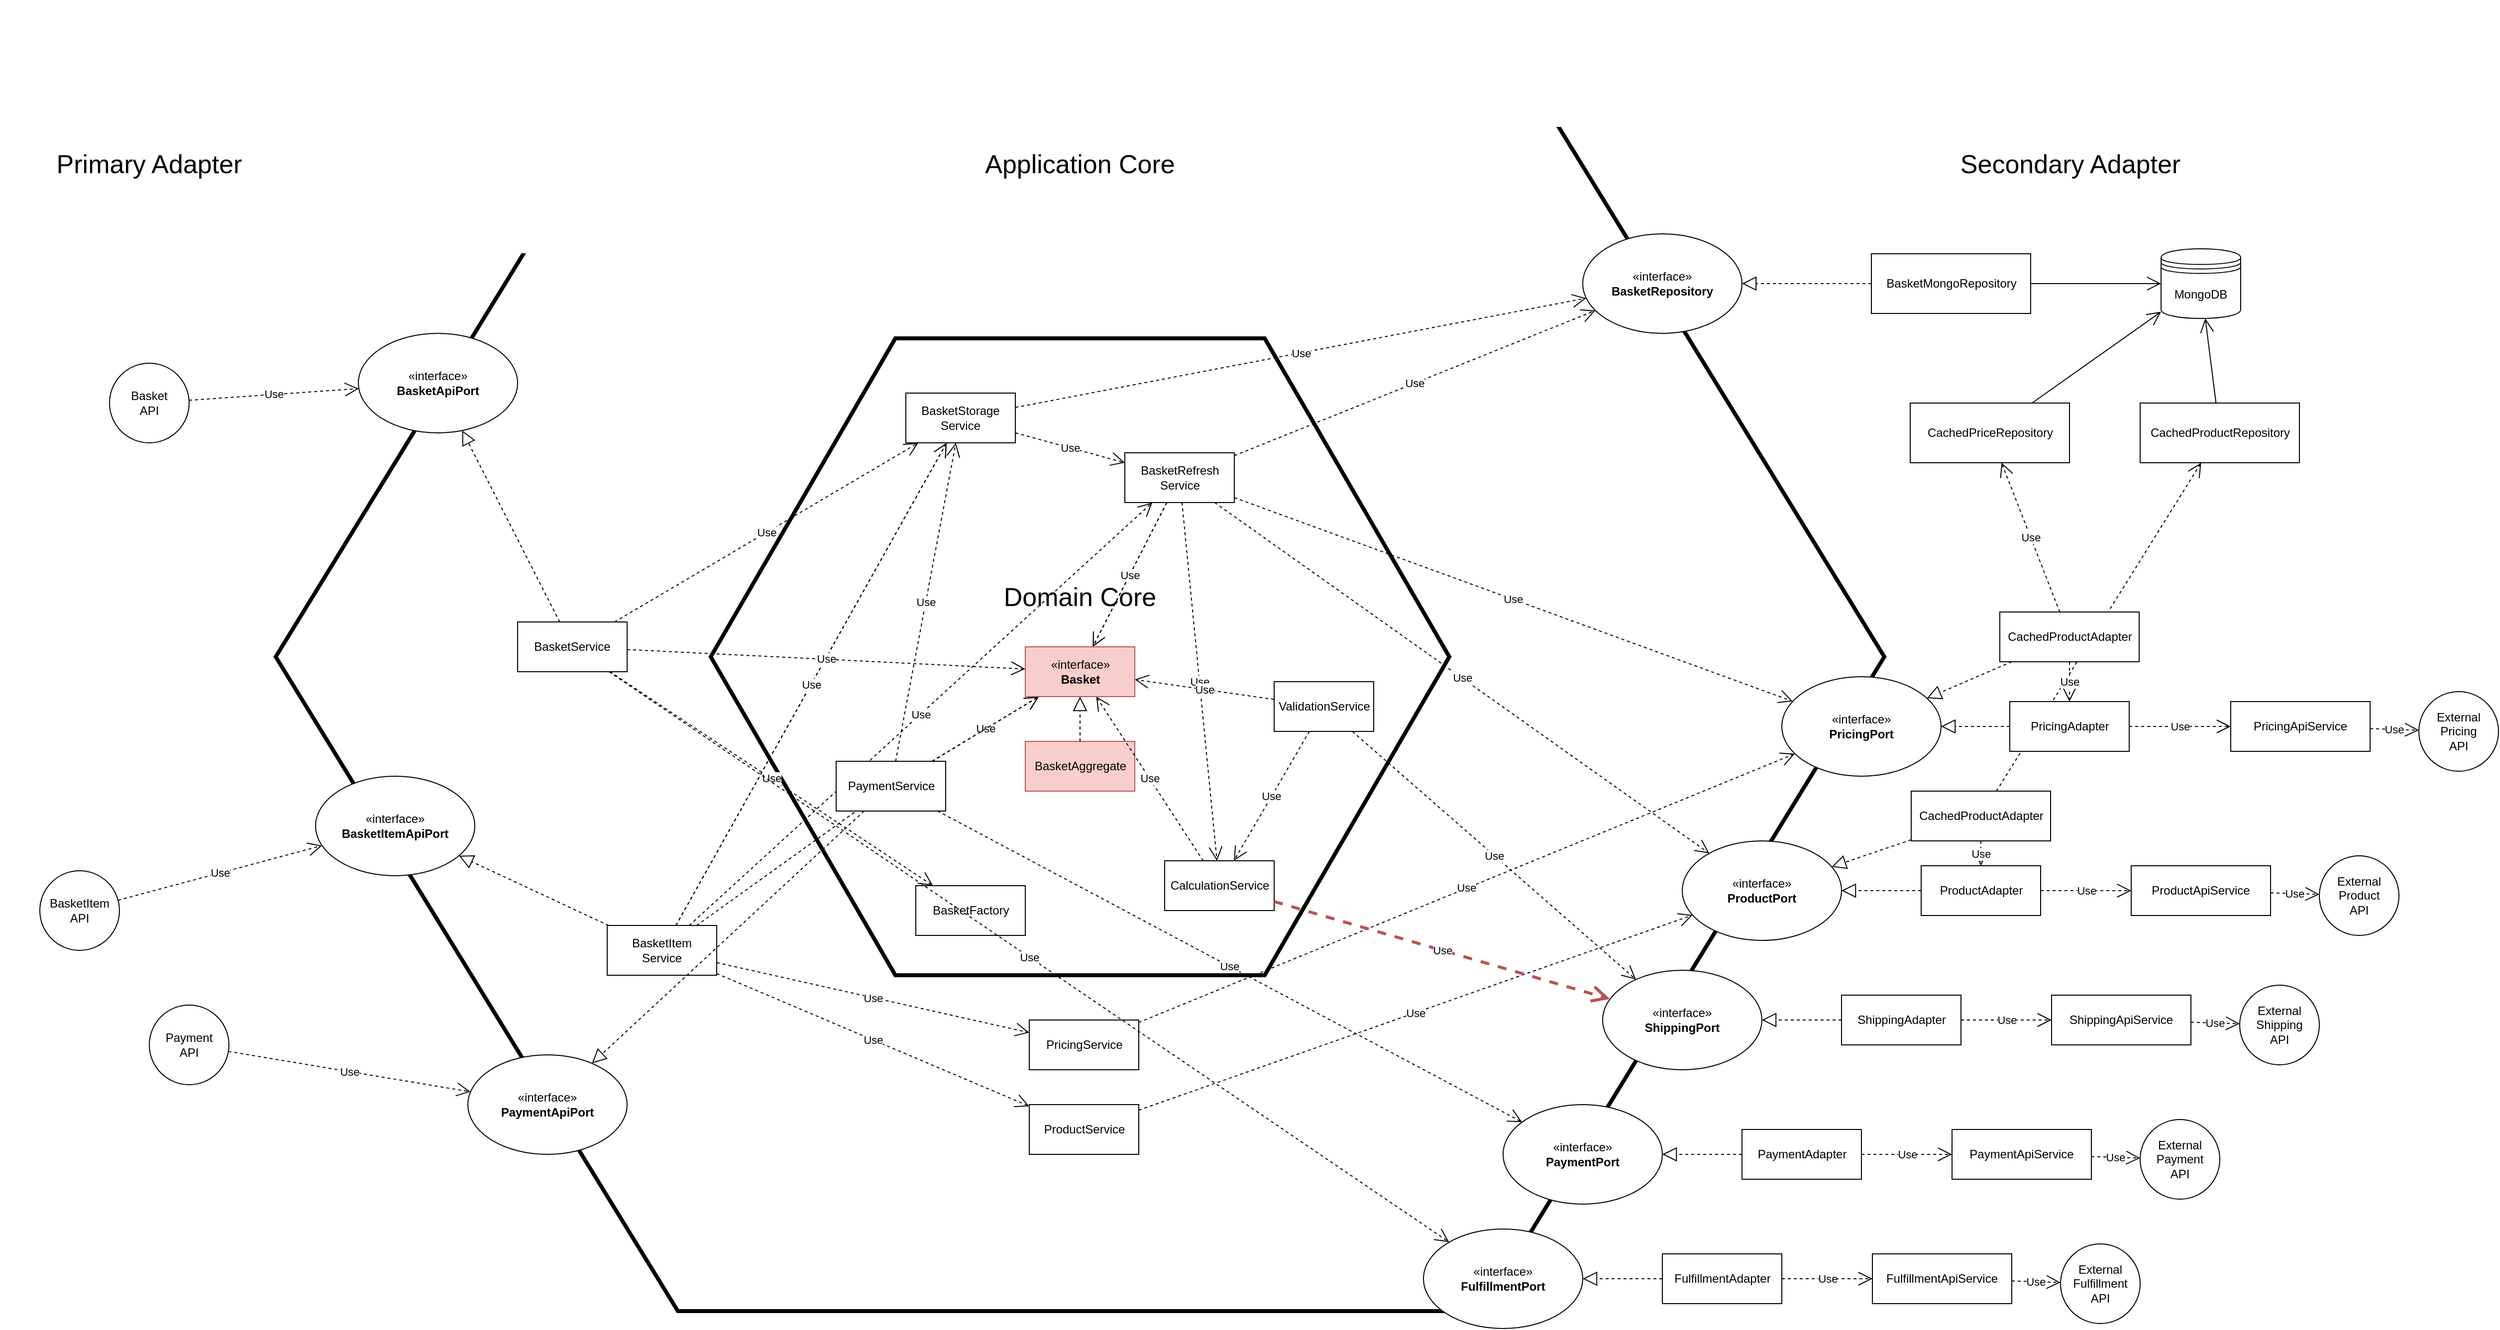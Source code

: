 <mxfile version="16.5.1" type="device"><diagram id="usXzf19V_OH0FbGKskAf" name="Seite-1"><mxGraphModel dx="3271" dy="3619" grid="1" gridSize="10" guides="1" tooltips="1" connect="1" arrows="1" fold="1" page="1" pageScale="1" pageWidth="827" pageHeight="1169" math="0" shadow="0"><root><mxCell id="0"/><mxCell id="1" parent="0"/><mxCell id="3nK-NF_qIXrJHKqK9hWb-10" value="" style="shape=hexagon;strokeWidth=4;html=1;fillColor=none;shadow=0;fontSize=10;align=center;fontStyle=0;whiteSpace=wrap;spacing=10;rounded=0;" parent="1" vertex="1"><mxGeometry x="-453" y="-422.5" width="1616" height="1315" as="geometry"/></mxCell><mxCell id="3nK-NF_qIXrJHKqK9hWb-6" value="" style="shape=hexagon;strokeWidth=4;html=1;fillColor=none;shadow=0;fontSize=10;align=center;fontStyle=0;whiteSpace=wrap;spacing=10;rounded=0;" parent="1" vertex="1"><mxGeometry x="-16" y="-85" width="742" height="640" as="geometry"/></mxCell><mxCell id="3nK-NF_qIXrJHKqK9hWb-1" value="BasketAggregate" style="html=1;fillColor=#f8cecc;strokeColor=#b85450;" parent="1" vertex="1"><mxGeometry x="300" y="320" width="110" height="50" as="geometry"/></mxCell><mxCell id="3nK-NF_qIXrJHKqK9hWb-12" value="" style="endArrow=block;dashed=1;endFill=0;endSize=12;html=1;rounded=0;" parent="1" source="3nK-NF_qIXrJHKqK9hWb-1" target="3nK-NF_qIXrJHKqK9hWb-11" edge="1"><mxGeometry width="160" relative="1" as="geometry"><mxPoint x="360" y="230" as="sourcePoint"/><mxPoint x="355" as="targetPoint"/></mxGeometry></mxCell><mxCell id="3nK-NF_qIXrJHKqK9hWb-20" value="ProductService" style="html=1;strokeWidth=1;" parent="1" vertex="1"><mxGeometry x="304" y="685" width="110" height="50" as="geometry"/></mxCell><mxCell id="3nK-NF_qIXrJHKqK9hWb-43" value="Payment&lt;br&gt;API" style="ellipse;whiteSpace=wrap;html=1;aspect=fixed;strokeColor=#000000;strokeWidth=1;" parent="1" vertex="1"><mxGeometry x="-580" y="585" width="80" height="80" as="geometry"/></mxCell><mxCell id="3nK-NF_qIXrJHKqK9hWb-44" value="Basket&lt;br&gt;API" style="ellipse;whiteSpace=wrap;html=1;aspect=fixed;strokeColor=#000000;strokeWidth=1;" parent="1" vertex="1"><mxGeometry x="-620" y="-60" width="80" height="80" as="geometry"/></mxCell><mxCell id="3nK-NF_qIXrJHKqK9hWb-49" value="Application Core" style="text;html=1;strokeColor=none;fillColor=none;align=center;verticalAlign=middle;whiteSpace=wrap;rounded=0;fontSize=26;" parent="1" vertex="1"><mxGeometry x="205" y="-310" width="300" height="100" as="geometry"/></mxCell><mxCell id="3nK-NF_qIXrJHKqK9hWb-50" value="Domain Core" style="text;html=1;strokeColor=none;fillColor=none;align=center;verticalAlign=middle;whiteSpace=wrap;rounded=0;fontSize=26;" parent="1" vertex="1"><mxGeometry x="205" y="125" width="300" height="100" as="geometry"/></mxCell><mxCell id="3nK-NF_qIXrJHKqK9hWb-51" value="Primary Adapter" style="text;html=1;strokeColor=none;fillColor=none;align=center;verticalAlign=middle;whiteSpace=wrap;rounded=0;fontSize=26;" parent="1" vertex="1"><mxGeometry x="-730" y="-310" width="300" height="100" as="geometry"/></mxCell><mxCell id="3nK-NF_qIXrJHKqK9hWb-52" value="Secondary Adapter" style="text;html=1;strokeColor=none;fillColor=none;align=center;verticalAlign=middle;whiteSpace=wrap;rounded=0;fontSize=26;" parent="1" vertex="1"><mxGeometry x="1200" y="-310" width="300" height="100" as="geometry"/></mxCell><mxCell id="rLZ3D6SQLUwAoGBGPst--1" value="BasketService" style="rounded=0;whiteSpace=wrap;html=1;" parent="1" vertex="1"><mxGeometry x="-210" y="200" width="110" height="50" as="geometry"/></mxCell><mxCell id="rLZ3D6SQLUwAoGBGPst--5" value="Use" style="endArrow=open;endSize=12;dashed=1;html=1;rounded=0;" parent="1" source="3nK-NF_qIXrJHKqK9hWb-20" target="3nK-NF_qIXrJHKqK9hWb-29" edge="1"><mxGeometry width="160" relative="1" as="geometry"><mxPoint x="420" y="1000" as="sourcePoint"/><mxPoint x="580" y="1000" as="targetPoint"/></mxGeometry></mxCell><mxCell id="rLZ3D6SQLUwAoGBGPst--6" value="BasketStorage&lt;br&gt;Service" style="rounded=0;whiteSpace=wrap;html=1;" parent="1" vertex="1"><mxGeometry x="180" y="-30" width="110" height="50" as="geometry"/></mxCell><mxCell id="rLZ3D6SQLUwAoGBGPst--7" value="Use" style="endArrow=open;endSize=12;dashed=1;html=1;rounded=0;" parent="1" source="rLZ3D6SQLUwAoGBGPst--2" target="rLZ3D6SQLUwAoGBGPst--6" edge="1"><mxGeometry width="160" relative="1" as="geometry"><mxPoint x="40" y="550" as="sourcePoint"/><mxPoint x="200" y="550" as="targetPoint"/></mxGeometry></mxCell><mxCell id="rLZ3D6SQLUwAoGBGPst--8" value="Use" style="endArrow=open;endSize=12;dashed=1;html=1;rounded=0;" parent="1" source="rLZ3D6SQLUwAoGBGPst--2" target="3nK-NF_qIXrJHKqK9hWb-20" edge="1"><mxGeometry width="160" relative="1" as="geometry"><mxPoint x="60" y="670" as="sourcePoint"/><mxPoint x="220" y="670" as="targetPoint"/></mxGeometry></mxCell><mxCell id="rLZ3D6SQLUwAoGBGPst--9" value="PricingService" style="html=1;" parent="1" vertex="1"><mxGeometry x="304" y="600" width="110" height="50" as="geometry"/></mxCell><mxCell id="rLZ3D6SQLUwAoGBGPst--11" value="Use" style="endArrow=open;endSize=12;dashed=1;html=1;rounded=0;" parent="1" source="rLZ3D6SQLUwAoGBGPst--2" target="rLZ3D6SQLUwAoGBGPst--9" edge="1"><mxGeometry width="160" relative="1" as="geometry"><mxPoint x="-100" y="680" as="sourcePoint"/><mxPoint x="60" y="680" as="targetPoint"/></mxGeometry></mxCell><mxCell id="rLZ3D6SQLUwAoGBGPst--21" value="" style="group" parent="1" vertex="1" connectable="0"><mxGeometry x="860" y="-190" width="661" height="100" as="geometry"/></mxCell><mxCell id="3nK-NF_qIXrJHKqK9hWb-13" value="«interface»&lt;br&gt;&lt;b&gt;BasketRepository&lt;/b&gt;" style="ellipse;whiteSpace=wrap;html=1;strokeColor=#000000;strokeWidth=1;rotation=0;" parent="rLZ3D6SQLUwAoGBGPst--21" vertex="1"><mxGeometry width="160" height="100" as="geometry"/></mxCell><mxCell id="3nK-NF_qIXrJHKqK9hWb-14" value="BasketMongoRepository" style="html=1;strokeColor=#000000;strokeWidth=1;" parent="rLZ3D6SQLUwAoGBGPst--21" vertex="1"><mxGeometry x="290" y="20" width="160" height="60" as="geometry"/></mxCell><mxCell id="3nK-NF_qIXrJHKqK9hWb-15" value="MongoDB" style="shape=datastore;whiteSpace=wrap;html=1;strokeColor=#000000;strokeWidth=1;" parent="rLZ3D6SQLUwAoGBGPst--21" vertex="1"><mxGeometry x="581" y="15" width="80" height="70" as="geometry"/></mxCell><mxCell id="3nK-NF_qIXrJHKqK9hWb-16" value="" style="endArrow=open;endFill=1;endSize=12;html=1;rounded=0;entryX=0;entryY=0.5;entryDx=0;entryDy=0;exitX=1;exitY=0.5;exitDx=0;exitDy=0;" parent="rLZ3D6SQLUwAoGBGPst--21" source="3nK-NF_qIXrJHKqK9hWb-14" target="3nK-NF_qIXrJHKqK9hWb-15" edge="1"><mxGeometry width="160" relative="1" as="geometry"><mxPoint x="651" y="-95" as="sourcePoint"/><mxPoint x="811" y="-95" as="targetPoint"/></mxGeometry></mxCell><mxCell id="3nK-NF_qIXrJHKqK9hWb-17" value="" style="endArrow=block;dashed=1;endFill=0;endSize=12;html=1;rounded=0;entryX=1;entryY=0.5;entryDx=0;entryDy=0;exitX=0;exitY=0.5;exitDx=0;exitDy=0;" parent="rLZ3D6SQLUwAoGBGPst--21" source="3nK-NF_qIXrJHKqK9hWb-14" target="3nK-NF_qIXrJHKqK9hWb-13" edge="1"><mxGeometry width="160" relative="1" as="geometry"><mxPoint x="120" y="260" as="sourcePoint"/><mxPoint x="280" y="260" as="targetPoint"/></mxGeometry></mxCell><mxCell id="rLZ3D6SQLUwAoGBGPst--22" value="Use" style="endArrow=open;endSize=12;dashed=1;html=1;rounded=0;" parent="1" source="rLZ3D6SQLUwAoGBGPst--9" target="rLZ3D6SQLUwAoGBGPst--12" edge="1"><mxGeometry width="160" relative="1" as="geometry"><mxPoint x="30" y="920" as="sourcePoint"/><mxPoint x="190" y="920" as="targetPoint"/></mxGeometry></mxCell><mxCell id="rLZ3D6SQLUwAoGBGPst--29" value="Use" style="endArrow=open;endSize=12;dashed=1;html=1;rounded=0;" parent="1" source="rLZ3D6SQLUwAoGBGPst--6" target="3nK-NF_qIXrJHKqK9hWb-13" edge="1"><mxGeometry width="160" relative="1" as="geometry"><mxPoint x="190" y="170" as="sourcePoint"/><mxPoint x="350" y="170" as="targetPoint"/></mxGeometry></mxCell><mxCell id="rLZ3D6SQLUwAoGBGPst--31" value="Use" style="endArrow=open;endSize=12;dashed=1;html=1;rounded=0;" parent="1" source="rLZ3D6SQLUwAoGBGPst--2" target="rLZ3D6SQLUwAoGBGPst--59" edge="1"><mxGeometry width="160" relative="1" as="geometry"><mxPoint x="40" y="520" as="sourcePoint"/><mxPoint x="200" y="520" as="targetPoint"/></mxGeometry></mxCell><mxCell id="rLZ3D6SQLUwAoGBGPst--32" value="Use" style="endArrow=open;endSize=12;dashed=1;html=1;rounded=0;startArrow=none;" parent="1" source="rLZ3D6SQLUwAoGBGPst--78" target="3nK-NF_qIXrJHKqK9hWb-11" edge="1"><mxGeometry width="160" relative="1" as="geometry"><mxPoint x="20" y="520" as="sourcePoint"/><mxPoint x="180" y="520" as="targetPoint"/></mxGeometry></mxCell><mxCell id="rLZ3D6SQLUwAoGBGPst--33" value="BasketFactory" style="html=1;" parent="1" vertex="1"><mxGeometry x="190" y="465" width="110" height="50" as="geometry"/></mxCell><mxCell id="rLZ3D6SQLUwAoGBGPst--34" value="Use" style="endArrow=open;endSize=12;dashed=1;html=1;rounded=0;" parent="1" source="rLZ3D6SQLUwAoGBGPst--1" target="rLZ3D6SQLUwAoGBGPst--33" edge="1"><mxGeometry width="160" relative="1" as="geometry"><mxPoint x="-170" y="690" as="sourcePoint"/><mxPoint x="-10" y="690" as="targetPoint"/></mxGeometry></mxCell><mxCell id="rLZ3D6SQLUwAoGBGPst--35" value="Use" style="endArrow=open;endSize=12;dashed=1;html=1;rounded=0;startArrow=none;" parent="1" source="rLZ3D6SQLUwAoGBGPst--2" target="rLZ3D6SQLUwAoGBGPst--6" edge="1"><mxGeometry width="160" relative="1" as="geometry"><mxPoint x="-170" y="650" as="sourcePoint"/><mxPoint x="-10" y="650" as="targetPoint"/></mxGeometry></mxCell><mxCell id="rLZ3D6SQLUwAoGBGPst--36" value="" style="group" parent="1" vertex="1" connectable="0"><mxGeometry x="700" y="810" width="720" height="100" as="geometry"/></mxCell><mxCell id="rLZ3D6SQLUwAoGBGPst--37" value="«interface»&lt;br&gt;&lt;b&gt;FulfillmentPort&lt;br&gt;&lt;/b&gt;" style="ellipse;whiteSpace=wrap;html=1;strokeColor=#000000;strokeWidth=1;rotation=0;" parent="rLZ3D6SQLUwAoGBGPst--36" vertex="1"><mxGeometry width="160" height="100" as="geometry"/></mxCell><mxCell id="rLZ3D6SQLUwAoGBGPst--38" value="FulfillmentAdapter" style="html=1;strokeColor=#000000;strokeWidth=1;" parent="rLZ3D6SQLUwAoGBGPst--36" vertex="1"><mxGeometry x="240" y="25" width="120" height="50" as="geometry"/></mxCell><mxCell id="rLZ3D6SQLUwAoGBGPst--39" value="" style="endArrow=block;dashed=1;endFill=0;endSize=12;html=1;rounded=0;" parent="rLZ3D6SQLUwAoGBGPst--36" source="rLZ3D6SQLUwAoGBGPst--38" target="rLZ3D6SQLUwAoGBGPst--37" edge="1"><mxGeometry width="160" relative="1" as="geometry"><mxPoint x="461" y="-150" as="sourcePoint"/><mxPoint x="290" y="-150" as="targetPoint"/></mxGeometry></mxCell><mxCell id="rLZ3D6SQLUwAoGBGPst--40" value="External&lt;br&gt;Fulfillment&lt;br&gt;API" style="ellipse;whiteSpace=wrap;html=1;aspect=fixed;strokeColor=#000000;strokeWidth=1;" parent="rLZ3D6SQLUwAoGBGPst--36" vertex="1"><mxGeometry x="640" y="15" width="80" height="80" as="geometry"/></mxCell><mxCell id="rLZ3D6SQLUwAoGBGPst--41" value="Use" style="endArrow=open;endSize=12;dashed=1;html=1;rounded=0;" parent="rLZ3D6SQLUwAoGBGPst--36" source="rLZ3D6SQLUwAoGBGPst--38" target="rLZ3D6SQLUwAoGBGPst--42" edge="1"><mxGeometry width="160" relative="1" as="geometry"><mxPoint x="500" y="140" as="sourcePoint"/><mxPoint x="660" y="140" as="targetPoint"/></mxGeometry></mxCell><mxCell id="rLZ3D6SQLUwAoGBGPst--42" value="FulfillmentApiService" style="rounded=0;whiteSpace=wrap;html=1;" parent="rLZ3D6SQLUwAoGBGPst--36" vertex="1"><mxGeometry x="451" y="25" width="140" height="50" as="geometry"/></mxCell><mxCell id="rLZ3D6SQLUwAoGBGPst--43" value="Use" style="endArrow=open;endSize=12;dashed=1;html=1;rounded=0;" parent="rLZ3D6SQLUwAoGBGPst--36" source="rLZ3D6SQLUwAoGBGPst--42" target="rLZ3D6SQLUwAoGBGPst--40" edge="1"><mxGeometry width="160" relative="1" as="geometry"><mxPoint x="320" y="290" as="sourcePoint"/><mxPoint x="480" y="290" as="targetPoint"/></mxGeometry></mxCell><mxCell id="rLZ3D6SQLUwAoGBGPst--47" value="" style="group" parent="1" vertex="1" connectable="0"><mxGeometry x="960" y="355" width="720" height="190" as="geometry"/></mxCell><mxCell id="rLZ3D6SQLUwAoGBGPst--20" value="" style="group" parent="rLZ3D6SQLUwAoGBGPst--47" vertex="1" connectable="0"><mxGeometry y="65" width="720" height="100" as="geometry"/></mxCell><mxCell id="3nK-NF_qIXrJHKqK9hWb-29" value="«interface»&lt;br&gt;&lt;b&gt;ProductPort&lt;br&gt;&lt;/b&gt;" style="ellipse;whiteSpace=wrap;html=1;strokeColor=#000000;strokeWidth=1;rotation=0;" parent="rLZ3D6SQLUwAoGBGPst--20" vertex="1"><mxGeometry width="160" height="100" as="geometry"/></mxCell><mxCell id="3nK-NF_qIXrJHKqK9hWb-31" value="ProductAdapter" style="html=1;strokeColor=#000000;strokeWidth=1;" parent="rLZ3D6SQLUwAoGBGPst--20" vertex="1"><mxGeometry x="240" y="25" width="120" height="50" as="geometry"/></mxCell><mxCell id="3nK-NF_qIXrJHKqK9hWb-33" value="" style="endArrow=block;dashed=1;endFill=0;endSize=12;html=1;rounded=0;" parent="rLZ3D6SQLUwAoGBGPst--20" source="3nK-NF_qIXrJHKqK9hWb-31" target="3nK-NF_qIXrJHKqK9hWb-29" edge="1"><mxGeometry width="160" relative="1" as="geometry"><mxPoint x="461" y="-150" as="sourcePoint"/><mxPoint x="290" y="-150" as="targetPoint"/></mxGeometry></mxCell><mxCell id="3nK-NF_qIXrJHKqK9hWb-40" value="External&lt;br&gt;Product&lt;br&gt;API" style="ellipse;whiteSpace=wrap;html=1;aspect=fixed;strokeColor=#000000;strokeWidth=1;" parent="rLZ3D6SQLUwAoGBGPst--20" vertex="1"><mxGeometry x="640" y="15" width="80" height="80" as="geometry"/></mxCell><mxCell id="rLZ3D6SQLUwAoGBGPst--3" value="ProductApiService" style="rounded=0;whiteSpace=wrap;html=1;" parent="rLZ3D6SQLUwAoGBGPst--20" vertex="1"><mxGeometry x="451" y="25" width="140" height="50" as="geometry"/></mxCell><mxCell id="rLZ3D6SQLUwAoGBGPst--4" value="Use" style="endArrow=open;endSize=12;dashed=1;html=1;rounded=0;" parent="rLZ3D6SQLUwAoGBGPst--20" source="rLZ3D6SQLUwAoGBGPst--3" target="3nK-NF_qIXrJHKqK9hWb-40" edge="1"><mxGeometry width="160" relative="1" as="geometry"><mxPoint x="320" y="290" as="sourcePoint"/><mxPoint x="480" y="290" as="targetPoint"/></mxGeometry></mxCell><mxCell id="3nK-NF_qIXrJHKqK9hWb-41" value="Use" style="endArrow=open;endSize=12;dashed=1;html=1;rounded=0;" parent="rLZ3D6SQLUwAoGBGPst--20" source="3nK-NF_qIXrJHKqK9hWb-31" target="rLZ3D6SQLUwAoGBGPst--3" edge="1"><mxGeometry width="160" relative="1" as="geometry"><mxPoint x="1290" y="810" as="sourcePoint"/><mxPoint x="1450" y="810" as="targetPoint"/></mxGeometry></mxCell><mxCell id="rLZ3D6SQLUwAoGBGPst--44" value="CachedProductAdapter" style="html=1;" parent="rLZ3D6SQLUwAoGBGPst--47" vertex="1"><mxGeometry x="230" y="15" width="140" height="50" as="geometry"/></mxCell><mxCell id="rLZ3D6SQLUwAoGBGPst--45" value="" style="endArrow=block;dashed=1;endFill=0;endSize=12;html=1;rounded=0;" parent="rLZ3D6SQLUwAoGBGPst--47" source="rLZ3D6SQLUwAoGBGPst--44" target="3nK-NF_qIXrJHKqK9hWb-29" edge="1"><mxGeometry width="160" relative="1" as="geometry"><mxPoint x="240" y="-85" as="sourcePoint"/><mxPoint x="160" y="-85" as="targetPoint"/></mxGeometry></mxCell><mxCell id="rLZ3D6SQLUwAoGBGPst--46" value="Use" style="endArrow=open;endSize=12;dashed=1;html=1;rounded=0;" parent="rLZ3D6SQLUwAoGBGPst--47" source="rLZ3D6SQLUwAoGBGPst--44" target="3nK-NF_qIXrJHKqK9hWb-31" edge="1"><mxGeometry width="160" relative="1" as="geometry"><mxPoint x="160" y="170" as="sourcePoint"/><mxPoint x="320" y="170" as="targetPoint"/></mxGeometry></mxCell><mxCell id="rLZ3D6SQLUwAoGBGPst--48" value="Use" style="endArrow=open;endSize=12;dashed=1;html=1;rounded=0;" parent="1" source="rLZ3D6SQLUwAoGBGPst--44" target="rLZ3D6SQLUwAoGBGPst--50" edge="1"><mxGeometry width="160" relative="1" as="geometry"><mxPoint x="1000" y="950" as="sourcePoint"/><mxPoint x="1160" y="950" as="targetPoint"/></mxGeometry></mxCell><mxCell id="rLZ3D6SQLUwAoGBGPst--49" value="CachedPriceRepository" style="html=1;strokeColor=#000000;strokeWidth=1;" parent="1" vertex="1"><mxGeometry x="1189" y="-20" width="160" height="60" as="geometry"/></mxCell><mxCell id="rLZ3D6SQLUwAoGBGPst--50" value="CachedProductRepository" style="html=1;strokeColor=#000000;strokeWidth=1;" parent="1" vertex="1"><mxGeometry x="1420" y="-20" width="160" height="60" as="geometry"/></mxCell><mxCell id="rLZ3D6SQLUwAoGBGPst--51" value="" style="endArrow=open;endFill=1;endSize=12;html=1;rounded=0;" parent="1" source="rLZ3D6SQLUwAoGBGPst--49" target="3nK-NF_qIXrJHKqK9hWb-15" edge="1"><mxGeometry width="160" relative="1" as="geometry"><mxPoint x="1310" y="260" as="sourcePoint"/><mxPoint x="1500" y="10" as="targetPoint"/></mxGeometry></mxCell><mxCell id="rLZ3D6SQLUwAoGBGPst--52" value="" style="endArrow=open;endFill=1;endSize=12;html=1;rounded=0;" parent="1" source="rLZ3D6SQLUwAoGBGPst--50" target="3nK-NF_qIXrJHKqK9hWb-15" edge="1"><mxGeometry width="160" relative="1" as="geometry"><mxPoint x="1391.25" y="70" as="sourcePoint"/><mxPoint x="1510" y="20" as="targetPoint"/></mxGeometry></mxCell><mxCell id="rLZ3D6SQLUwAoGBGPst--56" value="Use" style="endArrow=open;endSize=12;dashed=1;html=1;rounded=0;" parent="1" source="rLZ3D6SQLUwAoGBGPst--53" target="rLZ3D6SQLUwAoGBGPst--49" edge="1"><mxGeometry width="160" relative="1" as="geometry"><mxPoint x="1160" y="730" as="sourcePoint"/><mxPoint x="1320" y="730" as="targetPoint"/></mxGeometry></mxCell><mxCell id="rLZ3D6SQLUwAoGBGPst--57" value="" style="group" parent="1" vertex="1" connectable="0"><mxGeometry x="1060" y="190" width="720" height="165" as="geometry"/></mxCell><mxCell id="rLZ3D6SQLUwAoGBGPst--19" value="" style="group" parent="rLZ3D6SQLUwAoGBGPst--57" vertex="1" connectable="0"><mxGeometry y="65" width="720" height="100" as="geometry"/></mxCell><mxCell id="rLZ3D6SQLUwAoGBGPst--12" value="«interface»&lt;br&gt;&lt;b&gt;PricingPort&lt;br&gt;&lt;/b&gt;" style="ellipse;whiteSpace=wrap;html=1;strokeColor=#000000;strokeWidth=1;rotation=0;" parent="rLZ3D6SQLUwAoGBGPst--19" vertex="1"><mxGeometry width="160" height="100" as="geometry"/></mxCell><mxCell id="rLZ3D6SQLUwAoGBGPst--15" value="External&lt;br&gt;Pricing&lt;br&gt;API" style="ellipse;whiteSpace=wrap;html=1;aspect=fixed;strokeColor=#000000;strokeWidth=1;" parent="rLZ3D6SQLUwAoGBGPst--19" vertex="1"><mxGeometry x="640" y="15" width="80" height="80" as="geometry"/></mxCell><mxCell id="rLZ3D6SQLUwAoGBGPst--17" value="PricingApiService" style="rounded=0;whiteSpace=wrap;html=1;" parent="rLZ3D6SQLUwAoGBGPst--19" vertex="1"><mxGeometry x="451" y="25" width="140" height="50" as="geometry"/></mxCell><mxCell id="rLZ3D6SQLUwAoGBGPst--18" value="Use" style="endArrow=open;endSize=12;dashed=1;html=1;rounded=0;" parent="rLZ3D6SQLUwAoGBGPst--19" source="rLZ3D6SQLUwAoGBGPst--17" target="rLZ3D6SQLUwAoGBGPst--15" edge="1"><mxGeometry width="160" relative="1" as="geometry"><mxPoint x="320" y="290" as="sourcePoint"/><mxPoint x="480" y="290" as="targetPoint"/></mxGeometry></mxCell><mxCell id="rLZ3D6SQLUwAoGBGPst--13" value="PricingAdapter" style="html=1;strokeColor=#000000;strokeWidth=1;" parent="rLZ3D6SQLUwAoGBGPst--19" vertex="1"><mxGeometry x="229" y="25" width="120" height="50" as="geometry"/></mxCell><mxCell id="rLZ3D6SQLUwAoGBGPst--14" value="" style="endArrow=block;dashed=1;endFill=0;endSize=12;html=1;rounded=0;" parent="rLZ3D6SQLUwAoGBGPst--19" source="rLZ3D6SQLUwAoGBGPst--13" target="rLZ3D6SQLUwAoGBGPst--12" edge="1"><mxGeometry width="160" relative="1" as="geometry"><mxPoint x="460" y="-180" as="sourcePoint"/><mxPoint x="289" y="-180" as="targetPoint"/></mxGeometry></mxCell><mxCell id="rLZ3D6SQLUwAoGBGPst--16" value="Use" style="endArrow=open;endSize=12;dashed=1;html=1;rounded=0;" parent="rLZ3D6SQLUwAoGBGPst--19" source="rLZ3D6SQLUwAoGBGPst--13" target="rLZ3D6SQLUwAoGBGPst--17" edge="1"><mxGeometry width="160" relative="1" as="geometry"><mxPoint x="499" y="110" as="sourcePoint"/><mxPoint x="659" y="110" as="targetPoint"/></mxGeometry></mxCell><mxCell id="rLZ3D6SQLUwAoGBGPst--53" value="CachedProductAdapter" style="html=1;" parent="rLZ3D6SQLUwAoGBGPst--57" vertex="1"><mxGeometry x="219" width="140" height="50" as="geometry"/></mxCell><mxCell id="rLZ3D6SQLUwAoGBGPst--54" value="Use" style="endArrow=open;endSize=12;dashed=1;html=1;rounded=0;" parent="rLZ3D6SQLUwAoGBGPst--57" source="rLZ3D6SQLUwAoGBGPst--53" target="rLZ3D6SQLUwAoGBGPst--13" edge="1"><mxGeometry width="160" relative="1" as="geometry"><mxPoint x="980" y="680" as="sourcePoint"/><mxPoint x="1140" y="680" as="targetPoint"/></mxGeometry></mxCell><mxCell id="rLZ3D6SQLUwAoGBGPst--55" value="" style="endArrow=block;dashed=1;endFill=0;endSize=12;html=1;rounded=0;" parent="rLZ3D6SQLUwAoGBGPst--57" source="rLZ3D6SQLUwAoGBGPst--53" target="rLZ3D6SQLUwAoGBGPst--12" edge="1"><mxGeometry width="160" relative="1" as="geometry"><mxPoint x="921" y="720" as="sourcePoint"/><mxPoint x="1081" y="720" as="targetPoint"/></mxGeometry></mxCell><mxCell id="rLZ3D6SQLUwAoGBGPst--58" value="Use" style="endArrow=open;endSize=12;dashed=1;html=1;rounded=0;" parent="1" source="rLZ3D6SQLUwAoGBGPst--1" target="rLZ3D6SQLUwAoGBGPst--37" edge="1"><mxGeometry width="160" relative="1" as="geometry"><mxPoint x="-120" y="680" as="sourcePoint"/><mxPoint x="40" y="680" as="targetPoint"/></mxGeometry></mxCell><mxCell id="rLZ3D6SQLUwAoGBGPst--59" value="BasketRefresh&lt;br&gt;Service" style="html=1;" parent="1" vertex="1"><mxGeometry x="400" y="30" width="110" height="50" as="geometry"/></mxCell><mxCell id="rLZ3D6SQLUwAoGBGPst--60" value="Use" style="endArrow=open;endSize=12;dashed=1;html=1;rounded=0;" parent="1" source="rLZ3D6SQLUwAoGBGPst--59" target="rLZ3D6SQLUwAoGBGPst--12" edge="1"><mxGeometry width="160" relative="1" as="geometry"><mxPoint x="-150" y="520" as="sourcePoint"/><mxPoint x="10" y="520" as="targetPoint"/></mxGeometry></mxCell><mxCell id="rLZ3D6SQLUwAoGBGPst--61" value="Use" style="endArrow=open;endSize=12;dashed=1;html=1;rounded=0;" parent="1" source="rLZ3D6SQLUwAoGBGPst--59" target="3nK-NF_qIXrJHKqK9hWb-29" edge="1"><mxGeometry width="160" relative="1" as="geometry"><mxPoint x="10" y="530" as="sourcePoint"/><mxPoint x="170" y="530" as="targetPoint"/></mxGeometry></mxCell><mxCell id="rLZ3D6SQLUwAoGBGPst--62" value="CalculationService" style="html=1;" parent="1" vertex="1"><mxGeometry x="440" y="440" width="110" height="50" as="geometry"/></mxCell><mxCell id="rLZ3D6SQLUwAoGBGPst--63" value="Use" style="endArrow=open;endSize=12;dashed=1;html=1;rounded=0;" parent="1" source="rLZ3D6SQLUwAoGBGPst--59" target="rLZ3D6SQLUwAoGBGPst--62" edge="1"><mxGeometry width="160" relative="1" as="geometry"><mxPoint x="210" y="500" as="sourcePoint"/><mxPoint x="370" y="500" as="targetPoint"/></mxGeometry></mxCell><mxCell id="rLZ3D6SQLUwAoGBGPst--64" value="Use" style="endArrow=open;endSize=12;dashed=1;html=1;rounded=0;" parent="1" source="rLZ3D6SQLUwAoGBGPst--59" target="3nK-NF_qIXrJHKqK9hWb-13" edge="1"><mxGeometry width="160" relative="1" as="geometry"><mxPoint x="410" y="-30" as="sourcePoint"/><mxPoint x="570" y="-30" as="targetPoint"/></mxGeometry></mxCell><mxCell id="rLZ3D6SQLUwAoGBGPst--65" value="Use" style="endArrow=open;endSize=12;dashed=1;html=1;rounded=0;" parent="1" source="rLZ3D6SQLUwAoGBGPst--59" target="3nK-NF_qIXrJHKqK9hWb-11" edge="1"><mxGeometry width="160" relative="1" as="geometry"><mxPoint x="-80" y="190" as="sourcePoint"/><mxPoint x="80" y="190" as="targetPoint"/></mxGeometry></mxCell><mxCell id="rLZ3D6SQLUwAoGBGPst--66" value="Use" style="endArrow=open;endSize=12;dashed=1;html=1;rounded=0;" parent="1" source="rLZ3D6SQLUwAoGBGPst--6" target="rLZ3D6SQLUwAoGBGPst--59" edge="1"><mxGeometry width="160" relative="1" as="geometry"><mxPoint x="130" y="390" as="sourcePoint"/><mxPoint x="290" y="390" as="targetPoint"/></mxGeometry></mxCell><mxCell id="rLZ3D6SQLUwAoGBGPst--67" value="Use" style="endArrow=open;endSize=12;dashed=1;html=1;rounded=0;" parent="1" source="rLZ3D6SQLUwAoGBGPst--59" target="3nK-NF_qIXrJHKqK9hWb-11" edge="1"><mxGeometry width="160" relative="1" as="geometry"><mxPoint x="430" y="440" as="sourcePoint"/><mxPoint x="590" y="440" as="targetPoint"/></mxGeometry></mxCell><mxCell id="rLZ3D6SQLUwAoGBGPst--68" value="" style="group" parent="1" vertex="1" connectable="0"><mxGeometry x="880" y="550" width="720" height="100" as="geometry"/></mxCell><mxCell id="rLZ3D6SQLUwAoGBGPst--69" value="«interface»&lt;br&gt;&lt;b&gt;ShippingPort&lt;br&gt;&lt;/b&gt;" style="ellipse;whiteSpace=wrap;html=1;strokeColor=#000000;strokeWidth=1;rotation=0;" parent="rLZ3D6SQLUwAoGBGPst--68" vertex="1"><mxGeometry width="160" height="100" as="geometry"/></mxCell><mxCell id="rLZ3D6SQLUwAoGBGPst--70" value="ShippingAdapter" style="html=1;strokeColor=#000000;strokeWidth=1;" parent="rLZ3D6SQLUwAoGBGPst--68" vertex="1"><mxGeometry x="240" y="25" width="120" height="50" as="geometry"/></mxCell><mxCell id="rLZ3D6SQLUwAoGBGPst--71" value="" style="endArrow=block;dashed=1;endFill=0;endSize=12;html=1;rounded=0;" parent="rLZ3D6SQLUwAoGBGPst--68" source="rLZ3D6SQLUwAoGBGPst--70" target="rLZ3D6SQLUwAoGBGPst--69" edge="1"><mxGeometry width="160" relative="1" as="geometry"><mxPoint x="461" y="-150" as="sourcePoint"/><mxPoint x="290" y="-150" as="targetPoint"/></mxGeometry></mxCell><mxCell id="rLZ3D6SQLUwAoGBGPst--72" value="External&lt;br&gt;Shipping&lt;br&gt;API" style="ellipse;whiteSpace=wrap;html=1;aspect=fixed;strokeColor=#000000;strokeWidth=1;" parent="rLZ3D6SQLUwAoGBGPst--68" vertex="1"><mxGeometry x="640" y="15" width="80" height="80" as="geometry"/></mxCell><mxCell id="rLZ3D6SQLUwAoGBGPst--73" value="Use" style="endArrow=open;endSize=12;dashed=1;html=1;rounded=0;" parent="rLZ3D6SQLUwAoGBGPst--68" source="rLZ3D6SQLUwAoGBGPst--70" target="rLZ3D6SQLUwAoGBGPst--74" edge="1"><mxGeometry width="160" relative="1" as="geometry"><mxPoint x="500" y="140" as="sourcePoint"/><mxPoint x="660" y="140" as="targetPoint"/></mxGeometry></mxCell><mxCell id="rLZ3D6SQLUwAoGBGPst--74" value="ShippingApiService" style="rounded=0;whiteSpace=wrap;html=1;" parent="rLZ3D6SQLUwAoGBGPst--68" vertex="1"><mxGeometry x="451" y="25" width="140" height="50" as="geometry"/></mxCell><mxCell id="rLZ3D6SQLUwAoGBGPst--75" value="Use" style="endArrow=open;endSize=12;dashed=1;html=1;rounded=0;" parent="rLZ3D6SQLUwAoGBGPst--68" source="rLZ3D6SQLUwAoGBGPst--74" target="rLZ3D6SQLUwAoGBGPst--72" edge="1"><mxGeometry width="160" relative="1" as="geometry"><mxPoint x="320" y="290" as="sourcePoint"/><mxPoint x="480" y="290" as="targetPoint"/></mxGeometry></mxCell><mxCell id="rLZ3D6SQLUwAoGBGPst--76" value="Use" style="endArrow=open;endSize=12;dashed=1;html=1;rounded=0;fillColor=#f8cecc;strokeColor=#b85450;strokeWidth=3;" parent="1" source="rLZ3D6SQLUwAoGBGPst--62" target="rLZ3D6SQLUwAoGBGPst--69" edge="1"><mxGeometry width="160" relative="1" as="geometry"><mxPoint x="260" y="650" as="sourcePoint"/><mxPoint x="420" y="650" as="targetPoint"/></mxGeometry></mxCell><mxCell id="rLZ3D6SQLUwAoGBGPst--77" value="Use" style="endArrow=open;endSize=12;dashed=1;html=1;rounded=0;" parent="1" source="rLZ3D6SQLUwAoGBGPst--62" target="3nK-NF_qIXrJHKqK9hWb-11" edge="1"><mxGeometry width="160" relative="1" as="geometry"><mxPoint x="270" y="650" as="sourcePoint"/><mxPoint x="430" y="650" as="targetPoint"/></mxGeometry></mxCell><mxCell id="rLZ3D6SQLUwAoGBGPst--79" value="Use" style="endArrow=open;endSize=12;dashed=1;html=1;rounded=0;" parent="1" source="rLZ3D6SQLUwAoGBGPst--78" target="rLZ3D6SQLUwAoGBGPst--6" edge="1"><mxGeometry width="160" relative="1" as="geometry"><mxPoint x="40" y="460" as="sourcePoint"/><mxPoint x="200" y="460" as="targetPoint"/></mxGeometry></mxCell><mxCell id="rLZ3D6SQLUwAoGBGPst--80" value="Use" style="endArrow=open;endSize=12;dashed=1;html=1;rounded=0;" parent="1" source="rLZ3D6SQLUwAoGBGPst--78" target="rLZ3D6SQLUwAoGBGPst--82" edge="1"><mxGeometry width="160" relative="1" as="geometry"><mxPoint y="510" as="sourcePoint"/><mxPoint x="160" y="510" as="targetPoint"/></mxGeometry></mxCell><mxCell id="rLZ3D6SQLUwAoGBGPst--81" value="" style="group" parent="1" vertex="1" connectable="0"><mxGeometry x="780" y="685" width="720" height="100" as="geometry"/></mxCell><mxCell id="rLZ3D6SQLUwAoGBGPst--82" value="«interface»&lt;br&gt;&lt;b&gt;PaymentPort&lt;br&gt;&lt;/b&gt;" style="ellipse;whiteSpace=wrap;html=1;strokeColor=#000000;strokeWidth=1;rotation=0;" parent="rLZ3D6SQLUwAoGBGPst--81" vertex="1"><mxGeometry width="160" height="100" as="geometry"/></mxCell><mxCell id="rLZ3D6SQLUwAoGBGPst--83" value="PaymentAdapter" style="html=1;strokeColor=#000000;strokeWidth=1;" parent="rLZ3D6SQLUwAoGBGPst--81" vertex="1"><mxGeometry x="240" y="25" width="120" height="50" as="geometry"/></mxCell><mxCell id="rLZ3D6SQLUwAoGBGPst--84" value="" style="endArrow=block;dashed=1;endFill=0;endSize=12;html=1;rounded=0;" parent="rLZ3D6SQLUwAoGBGPst--81" source="rLZ3D6SQLUwAoGBGPst--83" target="rLZ3D6SQLUwAoGBGPst--82" edge="1"><mxGeometry width="160" relative="1" as="geometry"><mxPoint x="461" y="-150" as="sourcePoint"/><mxPoint x="290" y="-150" as="targetPoint"/></mxGeometry></mxCell><mxCell id="rLZ3D6SQLUwAoGBGPst--85" value="External&lt;br&gt;Payment&lt;br&gt;API" style="ellipse;whiteSpace=wrap;html=1;aspect=fixed;strokeColor=#000000;strokeWidth=1;" parent="rLZ3D6SQLUwAoGBGPst--81" vertex="1"><mxGeometry x="640" y="15" width="80" height="80" as="geometry"/></mxCell><mxCell id="rLZ3D6SQLUwAoGBGPst--86" value="Use" style="endArrow=open;endSize=12;dashed=1;html=1;rounded=0;" parent="rLZ3D6SQLUwAoGBGPst--81" source="rLZ3D6SQLUwAoGBGPst--83" target="rLZ3D6SQLUwAoGBGPst--87" edge="1"><mxGeometry width="160" relative="1" as="geometry"><mxPoint x="500" y="140" as="sourcePoint"/><mxPoint x="660" y="140" as="targetPoint"/></mxGeometry></mxCell><mxCell id="rLZ3D6SQLUwAoGBGPst--87" value="PaymentApiService" style="rounded=0;whiteSpace=wrap;html=1;" parent="rLZ3D6SQLUwAoGBGPst--81" vertex="1"><mxGeometry x="451" y="25" width="140" height="50" as="geometry"/></mxCell><mxCell id="rLZ3D6SQLUwAoGBGPst--88" value="Use" style="endArrow=open;endSize=12;dashed=1;html=1;rounded=0;" parent="rLZ3D6SQLUwAoGBGPst--81" source="rLZ3D6SQLUwAoGBGPst--87" target="rLZ3D6SQLUwAoGBGPst--85" edge="1"><mxGeometry width="160" relative="1" as="geometry"><mxPoint x="320" y="290" as="sourcePoint"/><mxPoint x="480" y="290" as="targetPoint"/></mxGeometry></mxCell><mxCell id="rLZ3D6SQLUwAoGBGPst--89" value="ValidationService" style="html=1;" parent="1" vertex="1"><mxGeometry x="550" y="260" width="100" height="50" as="geometry"/></mxCell><mxCell id="rLZ3D6SQLUwAoGBGPst--91" value="Use" style="endArrow=open;endSize=12;dashed=1;html=1;rounded=0;" parent="1" source="rLZ3D6SQLUwAoGBGPst--78" target="3nK-NF_qIXrJHKqK9hWb-11" edge="1"><mxGeometry width="160" relative="1" as="geometry"><mxPoint x="330" y="690" as="sourcePoint"/><mxPoint x="490" y="690" as="targetPoint"/></mxGeometry></mxCell><mxCell id="rLZ3D6SQLUwAoGBGPst--92" value="Use" style="endArrow=open;endSize=12;dashed=1;html=1;rounded=0;strokeWidth=1;" parent="1" source="rLZ3D6SQLUwAoGBGPst--89" target="rLZ3D6SQLUwAoGBGPst--62" edge="1"><mxGeometry width="160" relative="1" as="geometry"><mxPoint x="440" y="410" as="sourcePoint"/><mxPoint x="600" y="410" as="targetPoint"/></mxGeometry></mxCell><mxCell id="rLZ3D6SQLUwAoGBGPst--93" value="Use" style="endArrow=open;endSize=12;dashed=1;html=1;rounded=0;strokeWidth=1;" parent="1" source="rLZ3D6SQLUwAoGBGPst--89" target="rLZ3D6SQLUwAoGBGPst--69" edge="1"><mxGeometry width="160" relative="1" as="geometry"><mxPoint x="510" y="490" as="sourcePoint"/><mxPoint x="670" y="490" as="targetPoint"/></mxGeometry></mxCell><mxCell id="rLZ3D6SQLUwAoGBGPst--94" value="Use" style="endArrow=open;endSize=12;dashed=1;html=1;rounded=0;strokeWidth=1;" parent="1" source="rLZ3D6SQLUwAoGBGPst--89" target="3nK-NF_qIXrJHKqK9hWb-11" edge="1"><mxGeometry width="160" relative="1" as="geometry"><mxPoint x="430" y="620" as="sourcePoint"/><mxPoint x="590" y="620" as="targetPoint"/></mxGeometry></mxCell><mxCell id="rLZ3D6SQLUwAoGBGPst--96" value="Use" style="endArrow=open;endSize=12;dashed=1;html=1;rounded=0;strokeWidth=1;" parent="1" source="3nK-NF_qIXrJHKqK9hWb-44" target="RnijS_GvhbyiUuYGooSB-11" edge="1"><mxGeometry width="160" relative="1" as="geometry"><mxPoint x="-640" y="490" as="sourcePoint"/><mxPoint x="-480" y="490" as="targetPoint"/></mxGeometry></mxCell><mxCell id="rLZ3D6SQLUwAoGBGPst--97" value="BasketItem&lt;br&gt;API" style="ellipse;whiteSpace=wrap;html=1;aspect=fixed;strokeColor=#000000;strokeWidth=1;" parent="1" vertex="1"><mxGeometry x="-690" y="450" width="80" height="80" as="geometry"/></mxCell><mxCell id="rLZ3D6SQLUwAoGBGPst--99" value="Use" style="endArrow=open;endSize=12;dashed=1;html=1;rounded=0;strokeWidth=1;" parent="1" source="rLZ3D6SQLUwAoGBGPst--97" target="RnijS_GvhbyiUuYGooSB-13" edge="1"><mxGeometry width="160" relative="1" as="geometry"><mxPoint x="-510" y="650" as="sourcePoint"/><mxPoint x="-350" y="650" as="targetPoint"/></mxGeometry></mxCell><mxCell id="rLZ3D6SQLUwAoGBGPst--100" value="Use" style="endArrow=open;endSize=12;dashed=1;html=1;rounded=0;strokeWidth=1;" parent="1" source="3nK-NF_qIXrJHKqK9hWb-43" target="RnijS_GvhbyiUuYGooSB-15" edge="1"><mxGeometry width="160" relative="1" as="geometry"><mxPoint x="-540" y="790" as="sourcePoint"/><mxPoint x="-380" y="790" as="targetPoint"/></mxGeometry></mxCell><mxCell id="3nK-NF_qIXrJHKqK9hWb-11" value="«interface»&lt;br&gt;&lt;b&gt;Basket&lt;br&gt;&lt;/b&gt;" style="html=1;strokeColor=#b85450;strokeWidth=1;fillColor=#f8cecc;" parent="1" vertex="1"><mxGeometry x="300" y="225" width="110" height="50" as="geometry"/></mxCell><mxCell id="rLZ3D6SQLUwAoGBGPst--103" value="" style="endArrow=none;endSize=12;dashed=1;html=1;rounded=0;" parent="1" source="rLZ3D6SQLUwAoGBGPst--78" target="3nK-NF_qIXrJHKqK9hWb-11" edge="1"><mxGeometry width="160" relative="1" as="geometry"><mxPoint x="240" y="291.667" as="sourcePoint"/><mxPoint x="540" y="191.667" as="targetPoint"/></mxGeometry></mxCell><mxCell id="rLZ3D6SQLUwAoGBGPst--2" value="BasketItem&lt;br&gt;Service" style="rounded=0;whiteSpace=wrap;html=1;" parent="1" vertex="1"><mxGeometry x="-120" y="505" width="110" height="50" as="geometry"/></mxCell><mxCell id="rLZ3D6SQLUwAoGBGPst--107" value="Use" style="endArrow=open;endSize=12;dashed=1;html=1;rounded=0;strokeWidth=1;" parent="1" source="rLZ3D6SQLUwAoGBGPst--1" target="3nK-NF_qIXrJHKqK9hWb-11" edge="1"><mxGeometry width="160" relative="1" as="geometry"><mxPoint x="-330" y="800" as="sourcePoint"/><mxPoint x="-170" y="800" as="targetPoint"/></mxGeometry></mxCell><mxCell id="RnijS_GvhbyiUuYGooSB-2" value="Use" style="endArrow=open;endSize=12;dashed=1;html=1;rounded=0;" edge="1" parent="1" source="rLZ3D6SQLUwAoGBGPst--1" target="rLZ3D6SQLUwAoGBGPst--6"><mxGeometry width="160" relative="1" as="geometry"><mxPoint x="-130" y="940" as="sourcePoint"/><mxPoint x="30" y="940" as="targetPoint"/></mxGeometry></mxCell><mxCell id="RnijS_GvhbyiUuYGooSB-11" value="«interface»&lt;br&gt;&lt;b&gt;BasketApiPort&lt;br&gt;&lt;/b&gt;" style="ellipse;whiteSpace=wrap;html=1;strokeColor=#000000;strokeWidth=1;rotation=0;" vertex="1" parent="1"><mxGeometry x="-370" y="-90" width="160" height="100" as="geometry"/></mxCell><mxCell id="RnijS_GvhbyiUuYGooSB-12" value="" style="endArrow=block;dashed=1;endFill=0;endSize=12;html=1;rounded=0;" edge="1" parent="1" source="rLZ3D6SQLUwAoGBGPst--1" target="RnijS_GvhbyiUuYGooSB-11"><mxGeometry width="160" relative="1" as="geometry"><mxPoint x="-740" y="420" as="sourcePoint"/><mxPoint x="-580" y="420" as="targetPoint"/></mxGeometry></mxCell><mxCell id="RnijS_GvhbyiUuYGooSB-13" value="«interface»&lt;br&gt;&lt;b&gt;BasketItemApiPort&lt;br&gt;&lt;/b&gt;" style="ellipse;whiteSpace=wrap;html=1;strokeColor=#000000;strokeWidth=1;rotation=0;" vertex="1" parent="1"><mxGeometry x="-413" y="355" width="160" height="100" as="geometry"/></mxCell><mxCell id="RnijS_GvhbyiUuYGooSB-14" value="" style="endArrow=block;dashed=1;endFill=0;endSize=12;html=1;rounded=0;" edge="1" parent="1" source="rLZ3D6SQLUwAoGBGPst--2" target="RnijS_GvhbyiUuYGooSB-13"><mxGeometry width="160" relative="1" as="geometry"><mxPoint x="-700" y="490" as="sourcePoint"/><mxPoint x="-540" y="490" as="targetPoint"/></mxGeometry></mxCell><mxCell id="RnijS_GvhbyiUuYGooSB-15" value="«interface»&lt;br&gt;&lt;b&gt;PaymentApiPort&lt;br&gt;&lt;/b&gt;" style="ellipse;whiteSpace=wrap;html=1;strokeColor=#000000;strokeWidth=1;rotation=0;" vertex="1" parent="1"><mxGeometry x="-260" y="635" width="160" height="100" as="geometry"/></mxCell><mxCell id="RnijS_GvhbyiUuYGooSB-16" value="" style="endArrow=block;dashed=1;endFill=0;endSize=12;html=1;rounded=0;" edge="1" parent="1" source="rLZ3D6SQLUwAoGBGPst--78" target="RnijS_GvhbyiUuYGooSB-15"><mxGeometry width="160" relative="1" as="geometry"><mxPoint x="-680" y="740" as="sourcePoint"/><mxPoint x="-520" y="740" as="targetPoint"/></mxGeometry></mxCell><mxCell id="rLZ3D6SQLUwAoGBGPst--78" value="PaymentService" style="html=1;" parent="1" vertex="1"><mxGeometry x="110" y="340" width="110" height="50" as="geometry"/></mxCell><mxCell id="RnijS_GvhbyiUuYGooSB-17" value="" style="endArrow=none;endSize=12;dashed=1;html=1;rounded=0;" edge="1" parent="1" source="rLZ3D6SQLUwAoGBGPst--2" target="rLZ3D6SQLUwAoGBGPst--78"><mxGeometry width="160" relative="1" as="geometry"><mxPoint x="-27.5" y="505" as="sourcePoint"/><mxPoint x="317.5" y="275" as="targetPoint"/></mxGeometry></mxCell></root></mxGraphModel></diagram></mxfile>